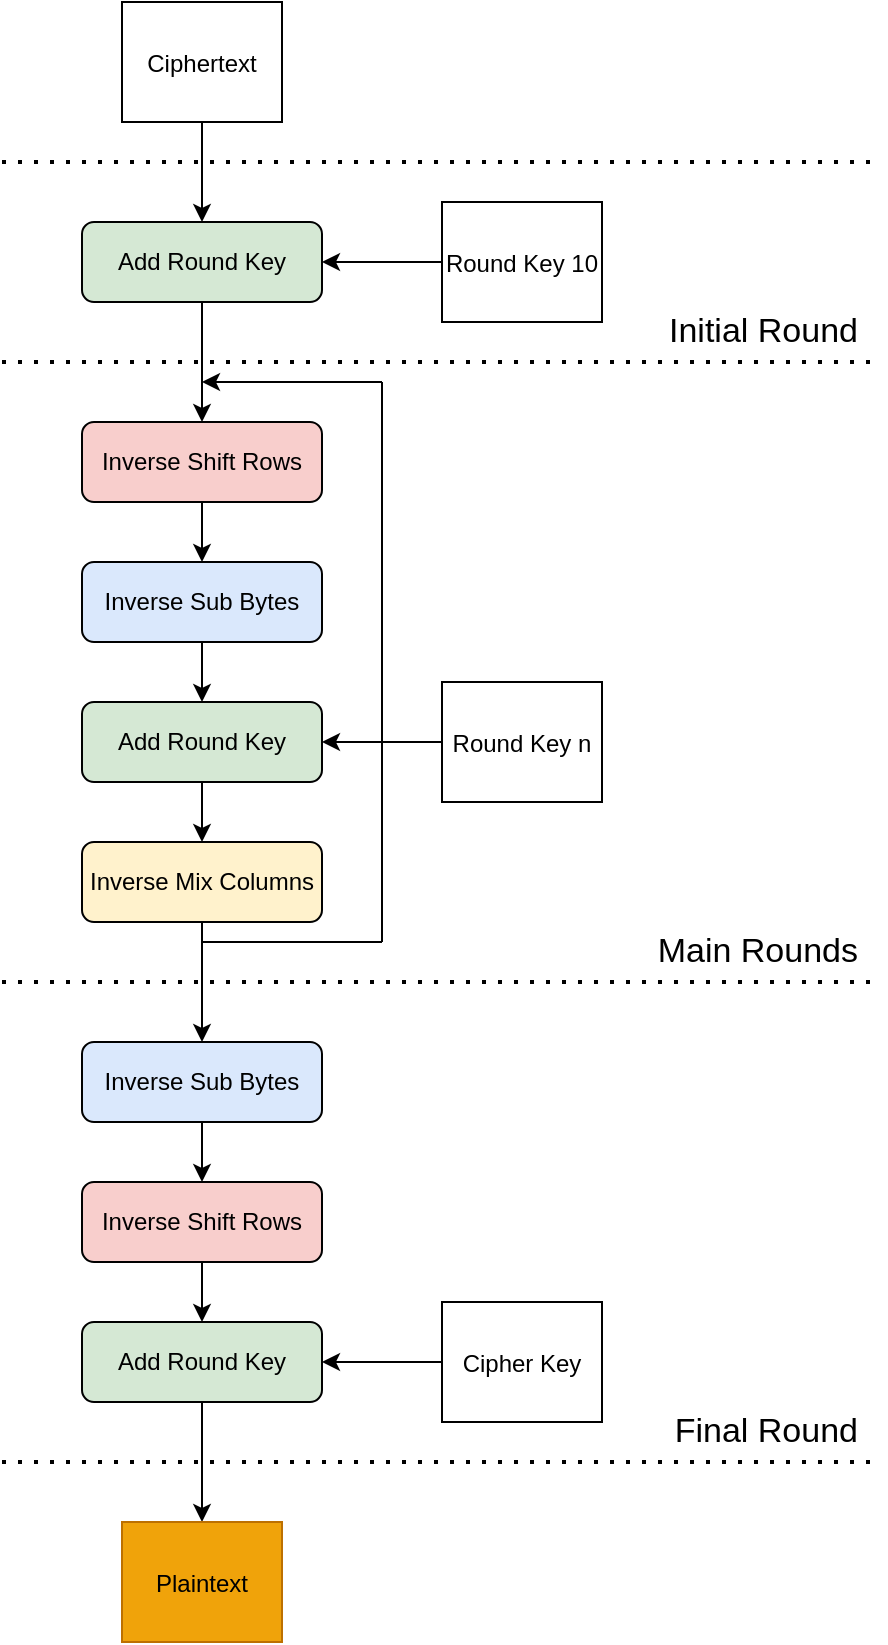 <mxfile version="16.5.6" type="device"><diagram id="7nfzFrU8MWglCxRMckCR" name="Page-1"><mxGraphModel dx="981" dy="526" grid="1" gridSize="10" guides="1" tooltips="1" connect="1" arrows="1" fold="1" page="1" pageScale="1" pageWidth="827" pageHeight="1169" math="0" shadow="0"><root><mxCell id="0"/><mxCell id="1" parent="0"/><mxCell id="VLABPZIi211AEGjdVW4Z-1" value="" style="endArrow=none;dashed=1;html=1;dashPattern=1 3;strokeWidth=2;rounded=0;" parent="1" edge="1"><mxGeometry width="50" height="50" relative="1" as="geometry"><mxPoint x="140" y="280" as="sourcePoint"/><mxPoint x="580" y="280" as="targetPoint"/></mxGeometry></mxCell><mxCell id="VLABPZIi211AEGjdVW4Z-2" value="Add Round Key" style="rounded=1;whiteSpace=wrap;html=1;fillColor=#d5e8d4;strokeColor=#000000;" parent="1" vertex="1"><mxGeometry x="180" y="210" width="120" height="40" as="geometry"/></mxCell><mxCell id="VLABPZIi211AEGjdVW4Z-6" value="Initial Round" style="text;html=1;strokeColor=none;fillColor=none;align=right;verticalAlign=middle;whiteSpace=wrap;rounded=0;fontSize=17;" parent="1" vertex="1"><mxGeometry x="450" y="250" width="120" height="30" as="geometry"/></mxCell><mxCell id="VLABPZIi211AEGjdVW4Z-9" value="" style="endArrow=none;dashed=1;html=1;dashPattern=1 3;strokeWidth=2;rounded=0;" parent="1" edge="1"><mxGeometry width="50" height="50" relative="1" as="geometry"><mxPoint x="140" y="590" as="sourcePoint"/><mxPoint x="580" y="590" as="targetPoint"/></mxGeometry></mxCell><mxCell id="VLABPZIi211AEGjdVW4Z-10" value="Main Rounds" style="text;html=1;strokeColor=none;fillColor=none;align=right;verticalAlign=middle;whiteSpace=wrap;rounded=0;fontSize=17;" parent="1" vertex="1"><mxGeometry x="450" y="560" width="120" height="30" as="geometry"/></mxCell><mxCell id="VLABPZIi211AEGjdVW4Z-16" value="Inverse Sub Bytes" style="rounded=1;whiteSpace=wrap;html=1;fillColor=#dae8fc;strokeColor=#000000;" parent="1" vertex="1"><mxGeometry x="180" y="620" width="120" height="40" as="geometry"/></mxCell><mxCell id="VLABPZIi211AEGjdVW4Z-18" value="Inverse Shift Rows" style="rounded=1;whiteSpace=wrap;html=1;fillColor=#f8cecc;strokeColor=#000000;" parent="1" vertex="1"><mxGeometry x="180" y="690" width="120" height="40" as="geometry"/></mxCell><mxCell id="VLABPZIi211AEGjdVW4Z-19" value="Add Round Key" style="rounded=1;whiteSpace=wrap;html=1;fillColor=#d5e8d4;strokeColor=#000000;" parent="1" vertex="1"><mxGeometry x="180" y="760" width="120" height="40" as="geometry"/></mxCell><mxCell id="VLABPZIi211AEGjdVW4Z-20" value="" style="endArrow=none;dashed=1;html=1;dashPattern=1 3;strokeWidth=2;rounded=0;" parent="1" edge="1"><mxGeometry width="50" height="50" relative="1" as="geometry"><mxPoint x="140" y="830" as="sourcePoint"/><mxPoint x="580" y="830" as="targetPoint"/></mxGeometry></mxCell><mxCell id="VLABPZIi211AEGjdVW4Z-21" value="Final Round" style="text;html=1;strokeColor=none;fillColor=none;align=right;verticalAlign=middle;whiteSpace=wrap;rounded=0;fontSize=17;" parent="1" vertex="1"><mxGeometry x="450" y="800" width="120" height="30" as="geometry"/></mxCell><mxCell id="VLABPZIi211AEGjdVW4Z-22" value="&lt;font style=&quot;font-size: 12px&quot;&gt;Round Key 10&lt;/font&gt;" style="rounded=0;whiteSpace=wrap;html=1;fontSize=17;" parent="1" vertex="1"><mxGeometry x="360" y="200" width="80" height="60" as="geometry"/></mxCell><mxCell id="VLABPZIi211AEGjdVW4Z-23" value="&lt;font style=&quot;font-size: 12px&quot;&gt;Round Key n&lt;/font&gt;" style="rounded=0;whiteSpace=wrap;html=1;fontSize=17;strokeColor=#000000;" parent="1" vertex="1"><mxGeometry x="360" y="440" width="80" height="60" as="geometry"/></mxCell><mxCell id="VLABPZIi211AEGjdVW4Z-24" value="&lt;font style=&quot;font-size: 12px&quot;&gt;Cipher Key&lt;/font&gt;" style="rounded=0;whiteSpace=wrap;html=1;fontSize=17;strokeColor=#000000;" parent="1" vertex="1"><mxGeometry x="360" y="750" width="80" height="60" as="geometry"/></mxCell><mxCell id="VLABPZIi211AEGjdVW4Z-25" value="" style="endArrow=classic;html=1;rounded=0;fontSize=12;entryX=0.5;entryY=0;entryDx=0;entryDy=0;exitX=0.5;exitY=1;exitDx=0;exitDy=0;" parent="1" source="VLABPZIi211AEGjdVW4Z-2" edge="1"><mxGeometry width="50" height="50" relative="1" as="geometry"><mxPoint x="50" y="280" as="sourcePoint"/><mxPoint x="240" y="310.0" as="targetPoint"/></mxGeometry></mxCell><mxCell id="VLABPZIi211AEGjdVW4Z-26" value="" style="endArrow=classic;html=1;rounded=0;fontSize=12;entryX=0.5;entryY=0;entryDx=0;entryDy=0;exitX=0.5;exitY=1;exitDx=0;exitDy=0;" parent="1" edge="1"><mxGeometry width="50" height="50" relative="1" as="geometry"><mxPoint x="240" y="350.0" as="sourcePoint"/><mxPoint x="240" y="380.0" as="targetPoint"/></mxGeometry></mxCell><mxCell id="VLABPZIi211AEGjdVW4Z-27" value="" style="endArrow=classic;html=1;rounded=0;fontSize=12;entryX=0.5;entryY=0;entryDx=0;entryDy=0;exitX=0.5;exitY=1;exitDx=0;exitDy=0;" parent="1" edge="1"><mxGeometry width="50" height="50" relative="1" as="geometry"><mxPoint x="240" y="420.0" as="sourcePoint"/><mxPoint x="240" y="450.0" as="targetPoint"/></mxGeometry></mxCell><mxCell id="VLABPZIi211AEGjdVW4Z-28" value="" style="endArrow=classic;html=1;rounded=0;fontSize=12;entryX=0.5;entryY=0;entryDx=0;entryDy=0;exitX=0.5;exitY=1;exitDx=0;exitDy=0;" parent="1" edge="1"><mxGeometry width="50" height="50" relative="1" as="geometry"><mxPoint x="240" y="490.0" as="sourcePoint"/><mxPoint x="240" y="520" as="targetPoint"/></mxGeometry></mxCell><mxCell id="VLABPZIi211AEGjdVW4Z-29" value="" style="endArrow=classic;html=1;rounded=0;fontSize=12;entryX=0.5;entryY=0;entryDx=0;entryDy=0;exitX=0.5;exitY=1;exitDx=0;exitDy=0;" parent="1" target="VLABPZIi211AEGjdVW4Z-16" edge="1"><mxGeometry width="50" height="50" relative="1" as="geometry"><mxPoint x="240" y="560" as="sourcePoint"/><mxPoint x="250" y="530" as="targetPoint"/></mxGeometry></mxCell><mxCell id="VLABPZIi211AEGjdVW4Z-30" value="" style="endArrow=classic;html=1;rounded=0;fontSize=12;entryX=0.5;entryY=0;entryDx=0;entryDy=0;exitX=0.5;exitY=1;exitDx=0;exitDy=0;" parent="1" source="VLABPZIi211AEGjdVW4Z-16" target="VLABPZIi211AEGjdVW4Z-18" edge="1"><mxGeometry width="50" height="50" relative="1" as="geometry"><mxPoint x="250" y="570" as="sourcePoint"/><mxPoint x="250" y="630" as="targetPoint"/></mxGeometry></mxCell><mxCell id="VLABPZIi211AEGjdVW4Z-31" value="" style="endArrow=classic;html=1;rounded=0;fontSize=12;entryX=0.5;entryY=0;entryDx=0;entryDy=0;exitX=0.5;exitY=1;exitDx=0;exitDy=0;" parent="1" source="VLABPZIi211AEGjdVW4Z-18" target="VLABPZIi211AEGjdVW4Z-19" edge="1"><mxGeometry width="50" height="50" relative="1" as="geometry"><mxPoint x="250" y="670" as="sourcePoint"/><mxPoint x="250" y="700" as="targetPoint"/></mxGeometry></mxCell><mxCell id="VLABPZIi211AEGjdVW4Z-32" value="" style="endArrow=none;html=1;rounded=0;fontSize=12;" parent="1" edge="1"><mxGeometry width="50" height="50" relative="1" as="geometry"><mxPoint x="240" y="570" as="sourcePoint"/><mxPoint x="330" y="570" as="targetPoint"/></mxGeometry></mxCell><mxCell id="VLABPZIi211AEGjdVW4Z-33" value="" style="endArrow=none;html=1;rounded=0;fontSize=12;" parent="1" edge="1"><mxGeometry width="50" height="50" relative="1" as="geometry"><mxPoint x="330" y="290" as="sourcePoint"/><mxPoint x="330" y="570" as="targetPoint"/></mxGeometry></mxCell><mxCell id="VLABPZIi211AEGjdVW4Z-34" value="" style="endArrow=classic;html=1;rounded=0;fontSize=12;" parent="1" edge="1"><mxGeometry width="50" height="50" relative="1" as="geometry"><mxPoint x="330" y="290" as="sourcePoint"/><mxPoint x="240" y="290" as="targetPoint"/></mxGeometry></mxCell><mxCell id="VLABPZIi211AEGjdVW4Z-35" value="" style="endArrow=classic;html=1;rounded=0;fontSize=12;entryX=1;entryY=0.5;entryDx=0;entryDy=0;exitX=0;exitY=0.5;exitDx=0;exitDy=0;" parent="1" source="VLABPZIi211AEGjdVW4Z-23" target="HSkEKaqQ3V0Uvw0DUUXZ-3" edge="1"><mxGeometry width="50" height="50" relative="1" as="geometry"><mxPoint x="420" y="490" as="sourcePoint"/><mxPoint x="300" y="540" as="targetPoint"/></mxGeometry></mxCell><mxCell id="VLABPZIi211AEGjdVW4Z-36" value="" style="endArrow=classic;html=1;rounded=0;fontSize=12;entryX=1;entryY=0.5;entryDx=0;entryDy=0;exitX=0;exitY=0.5;exitDx=0;exitDy=0;" parent="1" source="VLABPZIi211AEGjdVW4Z-22" target="VLABPZIi211AEGjdVW4Z-2" edge="1"><mxGeometry width="50" height="50" relative="1" as="geometry"><mxPoint x="370" y="550" as="sourcePoint"/><mxPoint x="310" y="550" as="targetPoint"/></mxGeometry></mxCell><mxCell id="VLABPZIi211AEGjdVW4Z-37" value="" style="endArrow=classic;html=1;rounded=0;fontSize=12;entryX=1;entryY=0.5;entryDx=0;entryDy=0;exitX=0;exitY=0.5;exitDx=0;exitDy=0;" parent="1" source="VLABPZIi211AEGjdVW4Z-24" target="VLABPZIi211AEGjdVW4Z-19" edge="1"><mxGeometry width="50" height="50" relative="1" as="geometry"><mxPoint x="370" y="550" as="sourcePoint"/><mxPoint x="310" y="550" as="targetPoint"/></mxGeometry></mxCell><mxCell id="VLABPZIi211AEGjdVW4Z-39" value="" style="endArrow=classic;html=1;rounded=0;fontSize=35;exitX=0.5;exitY=1;exitDx=0;exitDy=0;" parent="1" source="VLABPZIi211AEGjdVW4Z-19" edge="1"><mxGeometry width="50" height="50" relative="1" as="geometry"><mxPoint x="250" y="960" as="sourcePoint"/><mxPoint x="240" y="860" as="targetPoint"/></mxGeometry></mxCell><mxCell id="VLABPZIi211AEGjdVW4Z-40" value="&lt;font style=&quot;font-size: 12px&quot;&gt;Plaintext&lt;/font&gt;" style="rounded=0;whiteSpace=wrap;html=1;fontSize=17;strokeColor=#BD7000;fillColor=#f0a30a;fontColor=#000000;" parent="1" vertex="1"><mxGeometry x="200" y="860" width="80" height="60" as="geometry"/></mxCell><mxCell id="VLABPZIi211AEGjdVW4Z-41" value="" style="endArrow=none;dashed=1;html=1;dashPattern=1 3;strokeWidth=2;rounded=0;" parent="1" edge="1"><mxGeometry width="50" height="50" relative="1" as="geometry"><mxPoint x="140" y="180" as="sourcePoint"/><mxPoint x="580" y="180" as="targetPoint"/></mxGeometry></mxCell><mxCell id="VLABPZIi211AEGjdVW4Z-42" value="&lt;font style=&quot;font-size: 12px&quot;&gt;Ciphertext&lt;/font&gt;" style="rounded=0;whiteSpace=wrap;html=1;fontSize=17;" parent="1" vertex="1"><mxGeometry x="200" y="100" width="80" height="60" as="geometry"/></mxCell><mxCell id="VLABPZIi211AEGjdVW4Z-43" value="" style="endArrow=classic;html=1;rounded=0;fontSize=12;entryX=0.5;entryY=0;entryDx=0;entryDy=0;exitX=0.5;exitY=1;exitDx=0;exitDy=0;" parent="1" source="VLABPZIi211AEGjdVW4Z-42" target="VLABPZIi211AEGjdVW4Z-2" edge="1"><mxGeometry width="50" height="50" relative="1" as="geometry"><mxPoint x="100" y="170" as="sourcePoint"/><mxPoint x="100" y="230" as="targetPoint"/></mxGeometry></mxCell><mxCell id="HSkEKaqQ3V0Uvw0DUUXZ-1" value="Inverse Shift Rows" style="rounded=1;whiteSpace=wrap;html=1;fillColor=#f8cecc;strokeColor=#000000;" vertex="1" parent="1"><mxGeometry x="180" y="310" width="120" height="40" as="geometry"/></mxCell><mxCell id="HSkEKaqQ3V0Uvw0DUUXZ-2" value="Inverse Sub Bytes" style="rounded=1;whiteSpace=wrap;html=1;fillColor=#dae8fc;strokeColor=#000000;" vertex="1" parent="1"><mxGeometry x="180" y="380" width="120" height="40" as="geometry"/></mxCell><mxCell id="HSkEKaqQ3V0Uvw0DUUXZ-3" value="Add Round Key" style="rounded=1;whiteSpace=wrap;html=1;fillColor=#d5e8d4;strokeColor=#000000;" vertex="1" parent="1"><mxGeometry x="180" y="450" width="120" height="40" as="geometry"/></mxCell><mxCell id="HSkEKaqQ3V0Uvw0DUUXZ-4" value="Inverse Mix Columns" style="rounded=1;whiteSpace=wrap;html=1;fillColor=#fff2cc;strokeColor=#000000;" vertex="1" parent="1"><mxGeometry x="180" y="520" width="120" height="40" as="geometry"/></mxCell></root></mxGraphModel></diagram></mxfile>